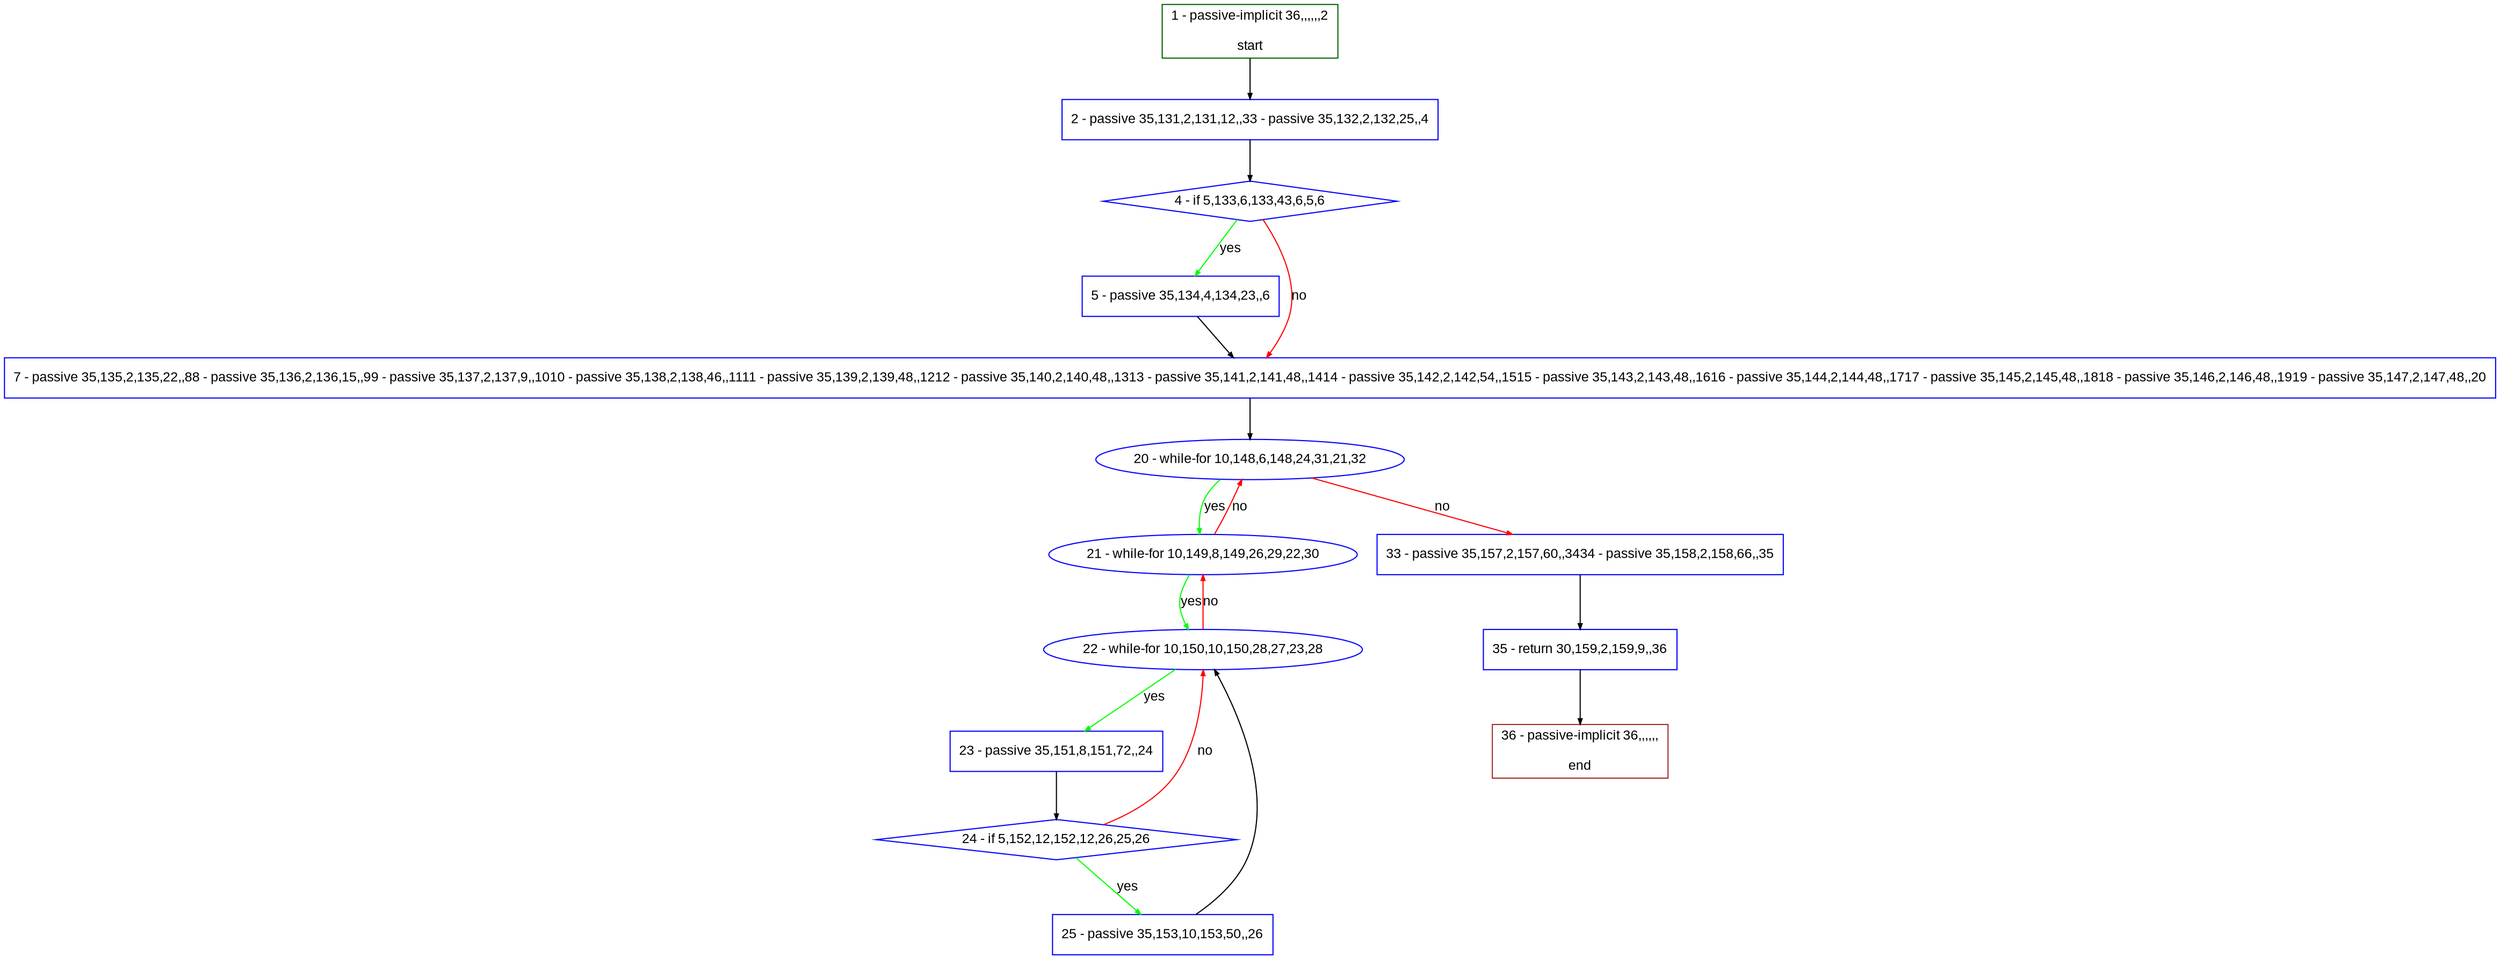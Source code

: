digraph "" {
  graph [pack="true", label="", fontsize="12", packmode="clust", fontname="Arial", fillcolor="#FFFFCC", bgcolor="white", style="rounded,filled", compound="true"];
  node [node_initialized="no", label="", color="grey", fontsize="12", fillcolor="white", fontname="Arial", style="filled", shape="rectangle", compound="true", fixedsize="false"];
  edge [fontcolor="black", arrowhead="normal", arrowtail="none", arrowsize="0.5", ltail="", label="", color="black", fontsize="12", lhead="", fontname="Arial", dir="forward", compound="true"];
  __N1 [label="2 - passive 35,131,2,131,12,,33 - passive 35,132,2,132,25,,4", color="#0000ff", fillcolor="#ffffff", style="filled", shape="box"];
  __N2 [label="1 - passive-implicit 36,,,,,,2\n\nstart", color="#006400", fillcolor="#ffffff", style="filled", shape="box"];
  __N3 [label="4 - if 5,133,6,133,43,6,5,6", color="#0000ff", fillcolor="#ffffff", style="filled", shape="diamond"];
  __N4 [label="5 - passive 35,134,4,134,23,,6", color="#0000ff", fillcolor="#ffffff", style="filled", shape="box"];
  __N5 [label="7 - passive 35,135,2,135,22,,88 - passive 35,136,2,136,15,,99 - passive 35,137,2,137,9,,1010 - passive 35,138,2,138,46,,1111 - passive 35,139,2,139,48,,1212 - passive 35,140,2,140,48,,1313 - passive 35,141,2,141,48,,1414 - passive 35,142,2,142,54,,1515 - passive 35,143,2,143,48,,1616 - passive 35,144,2,144,48,,1717 - passive 35,145,2,145,48,,1818 - passive 35,146,2,146,48,,1919 - passive 35,147,2,147,48,,20", color="#0000ff", fillcolor="#ffffff", style="filled", shape="box"];
  __N6 [label="20 - while-for 10,148,6,148,24,31,21,32", color="#0000ff", fillcolor="#ffffff", style="filled", shape="oval"];
  __N7 [label="21 - while-for 10,149,8,149,26,29,22,30", color="#0000ff", fillcolor="#ffffff", style="filled", shape="oval"];
  __N8 [label="33 - passive 35,157,2,157,60,,3434 - passive 35,158,2,158,66,,35", color="#0000ff", fillcolor="#ffffff", style="filled", shape="box"];
  __N9 [label="22 - while-for 10,150,10,150,28,27,23,28", color="#0000ff", fillcolor="#ffffff", style="filled", shape="oval"];
  __N10 [label="23 - passive 35,151,8,151,72,,24", color="#0000ff", fillcolor="#ffffff", style="filled", shape="box"];
  __N11 [label="24 - if 5,152,12,152,12,26,25,26", color="#0000ff", fillcolor="#ffffff", style="filled", shape="diamond"];
  __N12 [label="25 - passive 35,153,10,153,50,,26", color="#0000ff", fillcolor="#ffffff", style="filled", shape="box"];
  __N13 [label="35 - return 30,159,2,159,9,,36", color="#0000ff", fillcolor="#ffffff", style="filled", shape="box"];
  __N14 [label="36 - passive-implicit 36,,,,,,\n\nend", color="#a52a2a", fillcolor="#ffffff", style="filled", shape="box"];
  __N2 -> __N1 [arrowhead="normal", arrowtail="none", color="#000000", label="", dir="forward"];
  __N1 -> __N3 [arrowhead="normal", arrowtail="none", color="#000000", label="", dir="forward"];
  __N3 -> __N4 [arrowhead="normal", arrowtail="none", color="#00ff00", label="yes", dir="forward"];
  __N3 -> __N5 [arrowhead="normal", arrowtail="none", color="#ff0000", label="no", dir="forward"];
  __N4 -> __N5 [arrowhead="normal", arrowtail="none", color="#000000", label="", dir="forward"];
  __N5 -> __N6 [arrowhead="normal", arrowtail="none", color="#000000", label="", dir="forward"];
  __N6 -> __N7 [arrowhead="normal", arrowtail="none", color="#00ff00", label="yes", dir="forward"];
  __N7 -> __N6 [arrowhead="normal", arrowtail="none", color="#ff0000", label="no", dir="forward"];
  __N6 -> __N8 [arrowhead="normal", arrowtail="none", color="#ff0000", label="no", dir="forward"];
  __N7 -> __N9 [arrowhead="normal", arrowtail="none", color="#00ff00", label="yes", dir="forward"];
  __N9 -> __N7 [arrowhead="normal", arrowtail="none", color="#ff0000", label="no", dir="forward"];
  __N9 -> __N10 [arrowhead="normal", arrowtail="none", color="#00ff00", label="yes", dir="forward"];
  __N10 -> __N11 [arrowhead="normal", arrowtail="none", color="#000000", label="", dir="forward"];
  __N11 -> __N9 [arrowhead="normal", arrowtail="none", color="#ff0000", label="no", dir="forward"];
  __N11 -> __N12 [arrowhead="normal", arrowtail="none", color="#00ff00", label="yes", dir="forward"];
  __N12 -> __N9 [arrowhead="normal", arrowtail="none", color="#000000", label="", dir="forward"];
  __N8 -> __N13 [arrowhead="normal", arrowtail="none", color="#000000", label="", dir="forward"];
  __N13 -> __N14 [arrowhead="normal", arrowtail="none", color="#000000", label="", dir="forward"];
}
